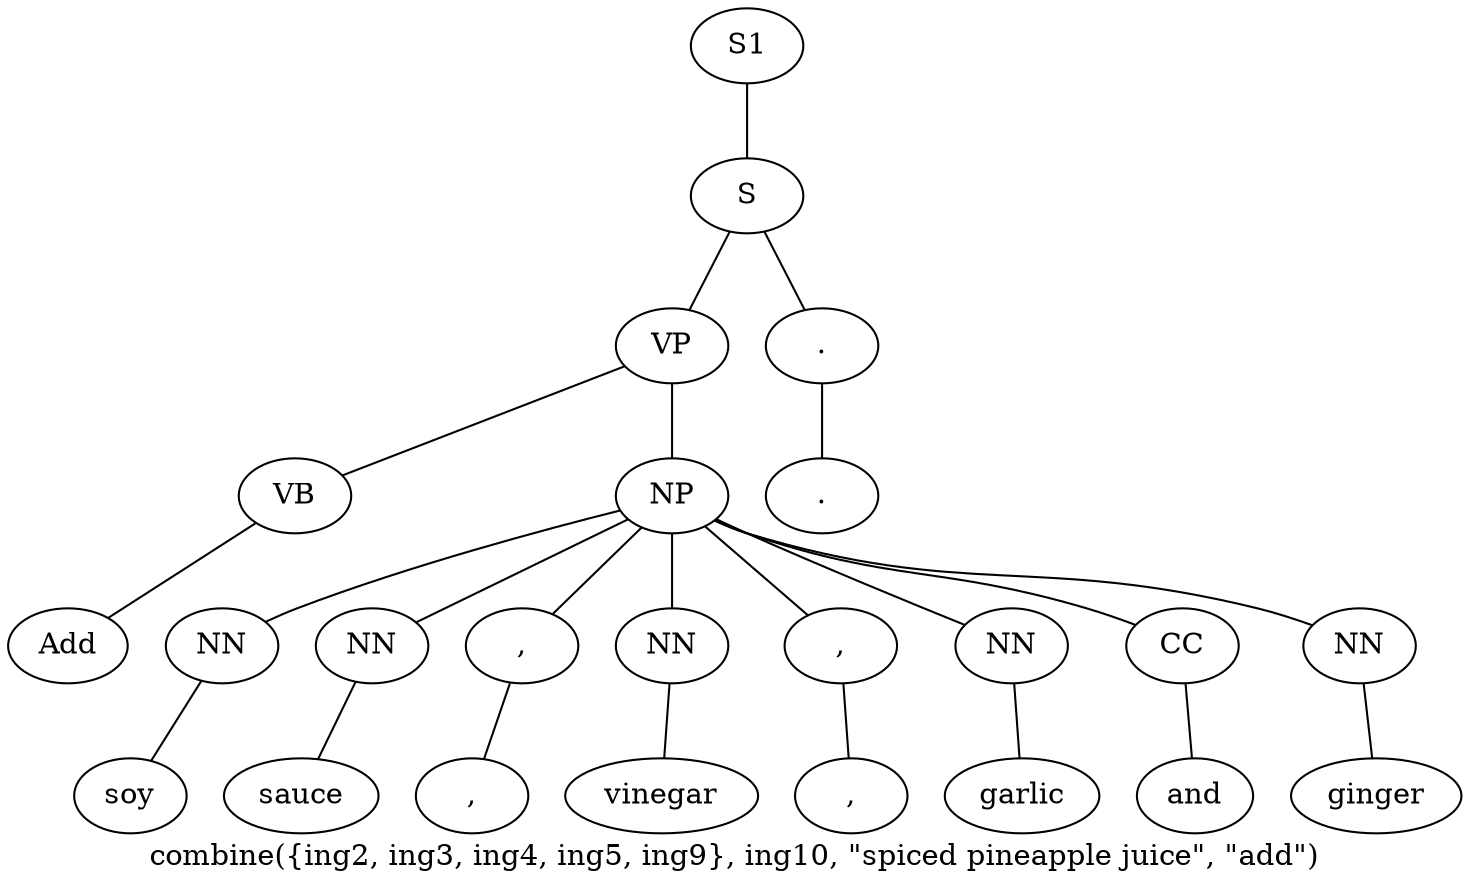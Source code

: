 graph SyntaxGraph {
	label = "combine({ing2, ing3, ing4, ing5, ing9}, ing10, \"spiced pineapple juice\", \"add\")";
	Node0 [label="S1"];
	Node1 [label="S"];
	Node2 [label="VP"];
	Node3 [label="VB"];
	Node4 [label="Add"];
	Node5 [label="NP"];
	Node6 [label="NN"];
	Node7 [label="soy"];
	Node8 [label="NN"];
	Node9 [label="sauce"];
	Node10 [label=","];
	Node11 [label=","];
	Node12 [label="NN"];
	Node13 [label="vinegar"];
	Node14 [label=","];
	Node15 [label=","];
	Node16 [label="NN"];
	Node17 [label="garlic"];
	Node18 [label="CC"];
	Node19 [label="and"];
	Node20 [label="NN"];
	Node21 [label="ginger"];
	Node22 [label="."];
	Node23 [label="."];

	Node0 -- Node1;
	Node1 -- Node2;
	Node1 -- Node22;
	Node2 -- Node3;
	Node2 -- Node5;
	Node3 -- Node4;
	Node5 -- Node6;
	Node5 -- Node8;
	Node5 -- Node10;
	Node5 -- Node12;
	Node5 -- Node14;
	Node5 -- Node16;
	Node5 -- Node18;
	Node5 -- Node20;
	Node6 -- Node7;
	Node8 -- Node9;
	Node10 -- Node11;
	Node12 -- Node13;
	Node14 -- Node15;
	Node16 -- Node17;
	Node18 -- Node19;
	Node20 -- Node21;
	Node22 -- Node23;
}